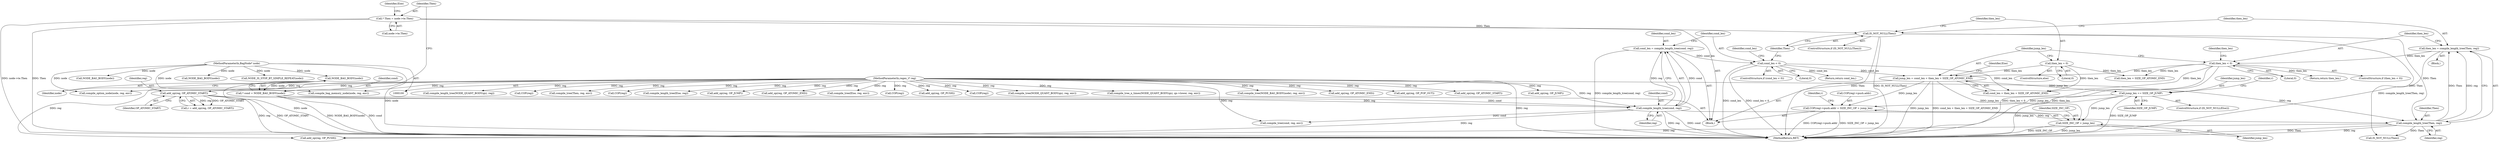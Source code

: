 digraph "0_oniguruma_c509265c5f6ae7264f7b8a8aae1cfa5fc59d108c@integer" {
"1000343" [label="(Call,jump_len = cond_len + then_len + SIZE_OP_ATOMIC_END)"];
"1000319" [label="(Call,cond_len < 0)"];
"1000313" [label="(Call,cond_len = compile_length_tree(cond, reg))"];
"1000315" [label="(Call,compile_length_tree(cond, reg))"];
"1000282" [label="(Call,* cond = NODE_BAG_BODY(node))"];
"1000284" [label="(Call,NODE_BAG_BODY(node))"];
"1000101" [label="(MethodParameterIn,BagNode* node)"];
"1000304" [label="(Call,add_op(reg, OP_ATOMIC_START))"];
"1000102" [label="(MethodParameterIn,regex_t* reg)"];
"1000340" [label="(Call,then_len = 0)"];
"1000334" [label="(Call,then_len < 0)"];
"1000328" [label="(Call,then_len = compile_length_tree(Then, reg))"];
"1000330" [label="(Call,compile_length_tree(Then, reg))"];
"1000325" [label="(Call,IS_NOT_NULL(Then))"];
"1000287" [label="(Call,* Then = node->te.Then)"];
"1000353" [label="(Call,jump_len += SIZE_OP_JUMP)"];
"1000367" [label="(Call,COP(reg)->push.addr = SIZE_INC_OP + jump_len)"];
"1000374" [label="(Call,SIZE_INC_OP + jump_len)"];
"1000334" [label="(Call,then_len < 0)"];
"1000354" [label="(Identifier,jump_len)"];
"1000296" [label="(Identifier,Else)"];
"1000272" [label="(Call,add_op(reg, OP_ATOMIC_END))"];
"1000449" [label="(Call,compile_tree(Else, reg, env))"];
"1000282" [label="(Call,* cond = NODE_BAG_BODY(node))"];
"1000314" [label="(Identifier,cond_len)"];
"1000330" [label="(Call,compile_length_tree(Then, reg))"];
"1000123" [label="(Call,compile_option_node(node, reg, env))"];
"1000456" [label="(MethodReturn,RET)"];
"1000317" [label="(Identifier,reg)"];
"1000370" [label="(Call,COP(reg))"];
"1000169" [label="(Call,add_op(reg, OP_PUSH))"];
"1000331" [label="(Identifier,Then)"];
"1000378" [label="(Identifier,r)"];
"1000340" [label="(Call,then_len = 0)"];
"1000342" [label="(Literal,0)"];
"1000345" [label="(Call,cond_len + then_len + SIZE_OP_ATOMIC_END)"];
"1000318" [label="(ControlStructure,if (cond_len < 0))"];
"1000328" [label="(Call,then_len = compile_length_tree(Then, reg))"];
"1000277" [label="(Block,)"];
"1000181" [label="(Call,COP(reg))"];
"1000302" [label="(Call,r = add_op(reg, OP_ATOMIC_START))"];
"1000335" [label="(Identifier,then_len)"];
"1000194" [label="(Call,compile_tree(NODE_QUANT_BODY(qn), reg, env))"];
"1000350" [label="(ControlStructure,if (IS_NOT_NULL(Else)))"];
"1000320" [label="(Identifier,cond_len)"];
"1000344" [label="(Identifier,jump_len)"];
"1000101" [label="(MethodParameterIn,BagNode* node)"];
"1000141" [label="(Call,compile_tree_n_times(NODE_QUANT_BODY(qn), qn->lower, reg, env))"];
"1000259" [label="(Call,compile_tree(NODE_BAG_BODY(node), reg, env))"];
"1000391" [label="(Call,add_op(reg, OP_ATOMIC_END))"];
"1000375" [label="(Identifier,SIZE_INC_OP)"];
"1000325" [label="(Call,IS_NOT_NULL(Then))"];
"1000284" [label="(Call,NODE_BAG_BODY(node))"];
"1000260" [label="(Call,NODE_BAG_BODY(node))"];
"1000376" [label="(Identifier,jump_len)"];
"1000305" [label="(Identifier,reg)"];
"1000207" [label="(Call,add_op(reg, OP_POP_OUT))"];
"1000324" [label="(ControlStructure,if (IS_NOT_NULL(Then)))"];
"1000341" [label="(Identifier,then_len)"];
"1000137" [label="(Call,NODE_BAG_BODY(node))"];
"1000285" [label="(Identifier,node)"];
"1000352" [label="(Identifier,Else)"];
"1000337" [label="(Return,return then_len;)"];
"1000327" [label="(Block,)"];
"1000336" [label="(Literal,0)"];
"1000283" [label="(Identifier,cond)"];
"1000323" [label="(Identifier,cond_len)"];
"1000315" [label="(Call,compile_length_tree(cond, reg))"];
"1000353" [label="(Call,jump_len += SIZE_OP_JUMP)"];
"1000374" [label="(Call,SIZE_INC_OP + jump_len)"];
"1000347" [label="(Call,then_len + SIZE_OP_ATOMIC_END)"];
"1000357" [label="(Identifier,r)"];
"1000287" [label="(Call,* Then = node->te.Then)"];
"1000339" [label="(ControlStructure,else)"];
"1000367" [label="(Call,COP(reg)->push.addr = SIZE_INC_OP + jump_len)"];
"1000326" [label="(Identifier,Then)"];
"1000102" [label="(MethodParameterIn,regex_t* reg)"];
"1000304" [label="(Call,add_op(reg, OP_ATOMIC_START))"];
"1000333" [label="(ControlStructure,if (then_len < 0))"];
"1000329" [label="(Identifier,then_len)"];
"1000248" [label="(Call,add_op(reg, OP_ATOMIC_START))"];
"1000289" [label="(Call,node->te.Then)"];
"1000338" [label="(Identifier,then_len)"];
"1000428" [label="(Call,add_op(reg, OP_JUMP))"];
"1000157" [label="(Call,compile_length_tree(NODE_QUANT_BODY(qn), reg))"];
"1000321" [label="(Literal,0)"];
"1000316" [label="(Identifier,cond)"];
"1000115" [label="(Call,compile_bag_memory_node(node, reg, env))"];
"1000319" [label="(Call,cond_len < 0)"];
"1000332" [label="(Identifier,reg)"];
"1000440" [label="(Call,COP(reg))"];
"1000355" [label="(Identifier,SIZE_OP_JUMP)"];
"1000406" [label="(Call,compile_tree(Then, reg, env))"];
"1000230" [label="(Call,COP(reg))"];
"1000401" [label="(Call,IS_NOT_NULL(Then))"];
"1000313" [label="(Call,cond_len = compile_length_tree(cond, reg))"];
"1000423" [label="(Call,compile_length_tree(Else, reg))"];
"1000306" [label="(Identifier,OP_ATOMIC_START)"];
"1000288" [label="(Identifier,Then)"];
"1000322" [label="(Return,return cond_len;)"];
"1000130" [label="(Call,NODE_IS_STOP_BT_SIMPLE_REPEAT(node))"];
"1000343" [label="(Call,jump_len = cond_len + then_len + SIZE_OP_ATOMIC_END)"];
"1000218" [label="(Call,add_op(reg, OP_JUMP))"];
"1000379" [label="(Call,compile_tree(cond, reg, env))"];
"1000368" [label="(Call,COP(reg)->push.addr)"];
"1000358" [label="(Call,add_op(reg, OP_PUSH))"];
"1000343" -> "1000277"  [label="AST: "];
"1000343" -> "1000345"  [label="CFG: "];
"1000344" -> "1000343"  [label="AST: "];
"1000345" -> "1000343"  [label="AST: "];
"1000352" -> "1000343"  [label="CFG: "];
"1000343" -> "1000456"  [label="DDG: jump_len"];
"1000343" -> "1000456"  [label="DDG: cond_len + then_len + SIZE_OP_ATOMIC_END"];
"1000319" -> "1000343"  [label="DDG: cond_len"];
"1000340" -> "1000343"  [label="DDG: then_len"];
"1000334" -> "1000343"  [label="DDG: then_len"];
"1000343" -> "1000353"  [label="DDG: jump_len"];
"1000343" -> "1000367"  [label="DDG: jump_len"];
"1000343" -> "1000374"  [label="DDG: jump_len"];
"1000319" -> "1000318"  [label="AST: "];
"1000319" -> "1000321"  [label="CFG: "];
"1000320" -> "1000319"  [label="AST: "];
"1000321" -> "1000319"  [label="AST: "];
"1000323" -> "1000319"  [label="CFG: "];
"1000326" -> "1000319"  [label="CFG: "];
"1000319" -> "1000456"  [label="DDG: cond_len < 0"];
"1000319" -> "1000456"  [label="DDG: cond_len"];
"1000313" -> "1000319"  [label="DDG: cond_len"];
"1000319" -> "1000322"  [label="DDG: cond_len"];
"1000319" -> "1000345"  [label="DDG: cond_len"];
"1000313" -> "1000277"  [label="AST: "];
"1000313" -> "1000315"  [label="CFG: "];
"1000314" -> "1000313"  [label="AST: "];
"1000315" -> "1000313"  [label="AST: "];
"1000320" -> "1000313"  [label="CFG: "];
"1000313" -> "1000456"  [label="DDG: compile_length_tree(cond, reg)"];
"1000315" -> "1000313"  [label="DDG: cond"];
"1000315" -> "1000313"  [label="DDG: reg"];
"1000315" -> "1000317"  [label="CFG: "];
"1000316" -> "1000315"  [label="AST: "];
"1000317" -> "1000315"  [label="AST: "];
"1000315" -> "1000456"  [label="DDG: cond"];
"1000315" -> "1000456"  [label="DDG: reg"];
"1000282" -> "1000315"  [label="DDG: cond"];
"1000304" -> "1000315"  [label="DDG: reg"];
"1000102" -> "1000315"  [label="DDG: reg"];
"1000315" -> "1000330"  [label="DDG: reg"];
"1000315" -> "1000358"  [label="DDG: reg"];
"1000315" -> "1000379"  [label="DDG: cond"];
"1000282" -> "1000277"  [label="AST: "];
"1000282" -> "1000284"  [label="CFG: "];
"1000283" -> "1000282"  [label="AST: "];
"1000284" -> "1000282"  [label="AST: "];
"1000288" -> "1000282"  [label="CFG: "];
"1000282" -> "1000456"  [label="DDG: NODE_BAG_BODY(node)"];
"1000282" -> "1000456"  [label="DDG: cond"];
"1000284" -> "1000282"  [label="DDG: node"];
"1000284" -> "1000285"  [label="CFG: "];
"1000285" -> "1000284"  [label="AST: "];
"1000284" -> "1000456"  [label="DDG: node"];
"1000101" -> "1000284"  [label="DDG: node"];
"1000101" -> "1000100"  [label="AST: "];
"1000101" -> "1000456"  [label="DDG: node"];
"1000101" -> "1000115"  [label="DDG: node"];
"1000101" -> "1000123"  [label="DDG: node"];
"1000101" -> "1000130"  [label="DDG: node"];
"1000101" -> "1000137"  [label="DDG: node"];
"1000101" -> "1000260"  [label="DDG: node"];
"1000304" -> "1000302"  [label="AST: "];
"1000304" -> "1000306"  [label="CFG: "];
"1000305" -> "1000304"  [label="AST: "];
"1000306" -> "1000304"  [label="AST: "];
"1000302" -> "1000304"  [label="CFG: "];
"1000304" -> "1000456"  [label="DDG: reg"];
"1000304" -> "1000456"  [label="DDG: OP_ATOMIC_START"];
"1000304" -> "1000302"  [label="DDG: reg"];
"1000304" -> "1000302"  [label="DDG: OP_ATOMIC_START"];
"1000102" -> "1000304"  [label="DDG: reg"];
"1000102" -> "1000100"  [label="AST: "];
"1000102" -> "1000456"  [label="DDG: reg"];
"1000102" -> "1000115"  [label="DDG: reg"];
"1000102" -> "1000123"  [label="DDG: reg"];
"1000102" -> "1000141"  [label="DDG: reg"];
"1000102" -> "1000157"  [label="DDG: reg"];
"1000102" -> "1000169"  [label="DDG: reg"];
"1000102" -> "1000181"  [label="DDG: reg"];
"1000102" -> "1000194"  [label="DDG: reg"];
"1000102" -> "1000207"  [label="DDG: reg"];
"1000102" -> "1000218"  [label="DDG: reg"];
"1000102" -> "1000230"  [label="DDG: reg"];
"1000102" -> "1000248"  [label="DDG: reg"];
"1000102" -> "1000259"  [label="DDG: reg"];
"1000102" -> "1000272"  [label="DDG: reg"];
"1000102" -> "1000330"  [label="DDG: reg"];
"1000102" -> "1000358"  [label="DDG: reg"];
"1000102" -> "1000370"  [label="DDG: reg"];
"1000102" -> "1000379"  [label="DDG: reg"];
"1000102" -> "1000391"  [label="DDG: reg"];
"1000102" -> "1000406"  [label="DDG: reg"];
"1000102" -> "1000423"  [label="DDG: reg"];
"1000102" -> "1000428"  [label="DDG: reg"];
"1000102" -> "1000440"  [label="DDG: reg"];
"1000102" -> "1000449"  [label="DDG: reg"];
"1000340" -> "1000339"  [label="AST: "];
"1000340" -> "1000342"  [label="CFG: "];
"1000341" -> "1000340"  [label="AST: "];
"1000342" -> "1000340"  [label="AST: "];
"1000344" -> "1000340"  [label="CFG: "];
"1000340" -> "1000345"  [label="DDG: then_len"];
"1000340" -> "1000347"  [label="DDG: then_len"];
"1000334" -> "1000333"  [label="AST: "];
"1000334" -> "1000336"  [label="CFG: "];
"1000335" -> "1000334"  [label="AST: "];
"1000336" -> "1000334"  [label="AST: "];
"1000338" -> "1000334"  [label="CFG: "];
"1000344" -> "1000334"  [label="CFG: "];
"1000334" -> "1000456"  [label="DDG: then_len < 0"];
"1000334" -> "1000456"  [label="DDG: then_len"];
"1000328" -> "1000334"  [label="DDG: then_len"];
"1000334" -> "1000337"  [label="DDG: then_len"];
"1000334" -> "1000345"  [label="DDG: then_len"];
"1000334" -> "1000347"  [label="DDG: then_len"];
"1000328" -> "1000327"  [label="AST: "];
"1000328" -> "1000330"  [label="CFG: "];
"1000329" -> "1000328"  [label="AST: "];
"1000330" -> "1000328"  [label="AST: "];
"1000335" -> "1000328"  [label="CFG: "];
"1000328" -> "1000456"  [label="DDG: compile_length_tree(Then, reg)"];
"1000330" -> "1000328"  [label="DDG: Then"];
"1000330" -> "1000328"  [label="DDG: reg"];
"1000330" -> "1000332"  [label="CFG: "];
"1000331" -> "1000330"  [label="AST: "];
"1000332" -> "1000330"  [label="AST: "];
"1000330" -> "1000456"  [label="DDG: Then"];
"1000330" -> "1000456"  [label="DDG: reg"];
"1000325" -> "1000330"  [label="DDG: Then"];
"1000330" -> "1000358"  [label="DDG: reg"];
"1000330" -> "1000401"  [label="DDG: Then"];
"1000325" -> "1000324"  [label="AST: "];
"1000325" -> "1000326"  [label="CFG: "];
"1000326" -> "1000325"  [label="AST: "];
"1000329" -> "1000325"  [label="CFG: "];
"1000341" -> "1000325"  [label="CFG: "];
"1000325" -> "1000456"  [label="DDG: Then"];
"1000325" -> "1000456"  [label="DDG: IS_NOT_NULL(Then)"];
"1000287" -> "1000325"  [label="DDG: Then"];
"1000325" -> "1000401"  [label="DDG: Then"];
"1000287" -> "1000277"  [label="AST: "];
"1000287" -> "1000289"  [label="CFG: "];
"1000288" -> "1000287"  [label="AST: "];
"1000289" -> "1000287"  [label="AST: "];
"1000296" -> "1000287"  [label="CFG: "];
"1000287" -> "1000456"  [label="DDG: node->te.Then"];
"1000287" -> "1000456"  [label="DDG: Then"];
"1000353" -> "1000350"  [label="AST: "];
"1000353" -> "1000355"  [label="CFG: "];
"1000354" -> "1000353"  [label="AST: "];
"1000355" -> "1000353"  [label="AST: "];
"1000357" -> "1000353"  [label="CFG: "];
"1000353" -> "1000456"  [label="DDG: jump_len"];
"1000353" -> "1000456"  [label="DDG: SIZE_OP_JUMP"];
"1000353" -> "1000367"  [label="DDG: jump_len"];
"1000353" -> "1000374"  [label="DDG: jump_len"];
"1000367" -> "1000277"  [label="AST: "];
"1000367" -> "1000374"  [label="CFG: "];
"1000368" -> "1000367"  [label="AST: "];
"1000374" -> "1000367"  [label="AST: "];
"1000378" -> "1000367"  [label="CFG: "];
"1000367" -> "1000456"  [label="DDG: COP(reg)->push.addr"];
"1000367" -> "1000456"  [label="DDG: SIZE_INC_OP + jump_len"];
"1000374" -> "1000376"  [label="CFG: "];
"1000375" -> "1000374"  [label="AST: "];
"1000376" -> "1000374"  [label="AST: "];
"1000374" -> "1000456"  [label="DDG: jump_len"];
"1000374" -> "1000456"  [label="DDG: SIZE_INC_OP"];
}
